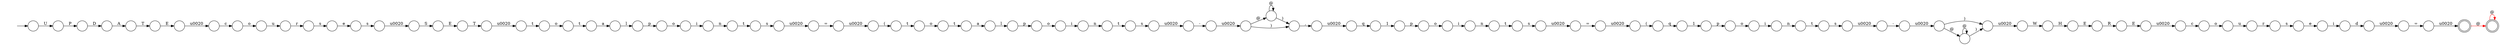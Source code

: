 digraph Automaton {
  rankdir = LR;
  0 [shape=circle,label=""];
  0 -> 79 [label="o"]
  1 [shape=circle,label=""];
  1 -> 44 [label="n"]
  2 [shape=circle,label=""];
  2 -> 56 [label="q"]
  3 [shape=circle,label=""];
  3 -> 65 [label="t"]
  4 [shape=circle,label=""];
  4 -> 84 [label="e"]
  5 [shape=doublecircle,label=""];
  5 -> 5 [label="@",color=red]
  6 [shape=circle,label=""];
  6 -> 50 [label="t"]
  7 [shape=circle,label=""];
  7 -> 82 [label="\u0020"]
  8 [shape=circle,label=""];
  8 -> 73 [label="c"]
  9 [shape=circle,label=""];
  9 -> 81 [label="H"]
  10 [shape=circle,label=""];
  10 -> 57 [label="R"]
  11 [shape=circle,label=""];
  11 -> 34 [label="1"]
  12 [shape=circle,label=""];
  12 -> 95 [label=")"]
  12 -> 89 [label="@"]
  13 [shape=circle,label=""];
  13 -> 39 [label="T"]
  14 [shape=circle,label=""];
  14 -> 2 [label="("]
  15 [shape=circle,label=""];
  15 -> 68 [label="o"]
  16 [shape=circle,label=""];
  16 -> 70 [label="\u0020"]
  17 [shape=circle,label=""];
  17 -> 66 [label="="]
  18 [shape=circle,label=""];
  18 -> 83 [label="\u0020"]
  19 [shape=circle,label=""];
  19 -> 28 [label=")"]
  19 -> 19 [label="@"]
  20 [shape=circle,label=""];
  20 -> 80 [label="i"]
  21 [shape=circle,label=""];
  21 -> 54 [label="p"]
  22 [shape=circle,label=""];
  22 -> 13 [label="A"]
  23 [shape=circle,label=""];
  23 -> 11 [label="q"]
  24 [shape=circle,label=""];
  24 -> 25 [label="\u0020"]
  25 [shape=circle,label=""];
  25 -> 28 [label=")"]
  25 -> 19 [label="@"]
  26 [shape=circle,label=""];
  26 -> 59 [label="p"]
  27 [shape=circle,label=""];
  27 -> 32 [label="n"]
  28 [shape=circle,label=""];
  28 -> 45 [label=","]
  29 [shape=circle,label=""];
  29 -> 22 [label="D"]
  30 [shape=circle,label=""];
  30 -> 18 [label="s"]
  31 [shape=circle,label=""];
  31 -> 8 [label="\u0020"]
  32 [shape=circle,label=""];
  32 -> 75 [label="t"]
  33 [shape=circle,label=""];
  33 -> 71 [label="E"]
  34 [shape=circle,label=""];
  34 -> 0 [label="p"]
  35 [shape=circle,label=""];
  35 -> 49 [label="d"]
  36 [shape=circle,label=""];
  36 -> 15 [label="t"]
  37 [shape=circle,label=""];
  37 -> 90 [label="\u0020"]
  38 [shape=circle,label=""];
  38 -> 21 [label="l"]
  39 [shape=circle,label=""];
  39 -> 31 [label="E"]
  40 [shape=circle,label=""];
  40 -> 52 [label="o"]
  41 [shape=circle,label=""];
  41 -> 9 [label="W"]
  42 [shape=circle,label=""];
  42 -> 12 [label="\u0020"]
  43 [shape=circle,label=""];
  43 -> 53 [label="\u0020"]
  44 [shape=circle,label=""];
  44 -> 30 [label="t"]
  45 [shape=circle,label=""];
  45 -> 23 [label="\u0020"]
  46 [shape=circle,label=""];
  46 -> 43 [label="="]
  47 [shape=circle,label=""];
  47 -> 4 [label="s"]
  48 [shape=circle,label=""];
  48 -> 33 [label="S"]
  49 [shape=circle,label=""];
  49 -> 46 [label="\u0020"]
  50 [shape=circle,label=""];
  50 -> 37 [label="s"]
  51 [shape=circle,label=""];
  51 -> 61 [label="p"]
  52 [shape=circle,label=""];
  52 -> 77 [label="t"]
  53 [shape=doublecircle,label=""];
  53 -> 5 [label="@",color=red]
  54 [shape=circle,label=""];
  54 -> 67 [label="o"]
  55 [shape=circle,label=""];
  55 -> 24 [label="-"]
  56 [shape=circle,label=""];
  56 -> 26 [label="1"]
  57 [shape=circle,label=""];
  57 -> 72 [label="E"]
  58 [shape=circle,label=""];
  58 -> 93 [label="u"]
  59 [shape=circle,label=""];
  59 -> 64 [label="o"]
  60 [shape=circle,label=""];
  60 -> 38 [label="a"]
  61 [shape=circle,label=""];
  61 -> 20 [label="o"]
  62 [shape=circle,label=""];
  62 -> 29 [label="P"]
  63 [shape=circle,label=""];
  63 -> 3 [label="n"]
  64 [shape=circle,label=""];
  64 -> 1 [label="i"]
  65 [shape=circle,label=""];
  65 -> 78 [label="s"]
  66 [shape=circle,label=""];
  66 -> 14 [label="\u0020"]
  67 [shape=circle,label=""];
  67 -> 27 [label="i"]
  68 [shape=circle,label=""];
  68 -> 60 [label="t"]
  69 [shape=circle,label=""];
  69 -> 91 [label="c"]
  70 [shape=circle,label=""];
  70 -> 36 [label="("]
  71 [shape=circle,label=""];
  71 -> 7 [label="T"]
  72 [shape=circle,label=""];
  72 -> 69 [label="\u0020"]
  73 [shape=circle,label=""];
  73 -> 87 [label="o"]
  74 [shape=circle,label=""];
  74 -> 55 [label="\u0020"]
  75 [shape=circle,label=""];
  75 -> 74 [label="s"]
  76 [shape=circle,label=""];
  76 -> 51 [label="l"]
  77 [shape=circle,label=""];
  77 -> 76 [label="a"]
  78 [shape=circle,label=""];
  78 -> 17 [label="\u0020"]
  79 [shape=circle,label=""];
  79 -> 63 [label="i"]
  80 [shape=circle,label=""];
  80 -> 6 [label="n"]
  81 [shape=circle,label=""];
  81 -> 10 [label="E"]
  82 [shape=circle,label=""];
  82 -> 40 [label="t"]
  83 [shape=circle,label=""];
  83 -> 42 [label="-"]
  84 [shape=circle,label=""];
  84 -> 92 [label="s"]
  85 [shape=circle,label=""];
  initial [shape=plaintext,label=""];
  initial -> 85
  85 -> 62 [label="U"]
  86 [shape=circle,label=""];
  86 -> 35 [label="i"]
  87 [shape=circle,label=""];
  87 -> 94 [label="u"]
  88 [shape=circle,label=""];
  88 -> 96 [label="s"]
  89 [shape=circle,label=""];
  89 -> 95 [label=")"]
  89 -> 89 [label="@"]
  90 [shape=circle,label=""];
  90 -> 16 [label="="]
  91 [shape=circle,label=""];
  91 -> 58 [label="o"]
  92 [shape=circle,label=""];
  92 -> 48 [label="\u0020"]
  93 [shape=circle,label=""];
  93 -> 88 [label="r"]
  94 [shape=circle,label=""];
  94 -> 47 [label="r"]
  95 [shape=circle,label=""];
  95 -> 41 [label="\u0020"]
  96 [shape=circle,label=""];
  96 -> 86 [label="e"]
}
